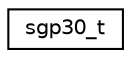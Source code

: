 digraph "Graphical Class Hierarchy"
{
 // LATEX_PDF_SIZE
  edge [fontname="Helvetica",fontsize="10",labelfontname="Helvetica",labelfontsize="10"];
  node [fontname="Helvetica",fontsize="10",shape=record];
  rankdir="LR";
  Node0 [label="sgp30_t",height=0.2,width=0.4,color="black", fillcolor="white", style="filled",URL="$structsgp30__t.html",tooltip="Device descriptor for the driver."];
}
